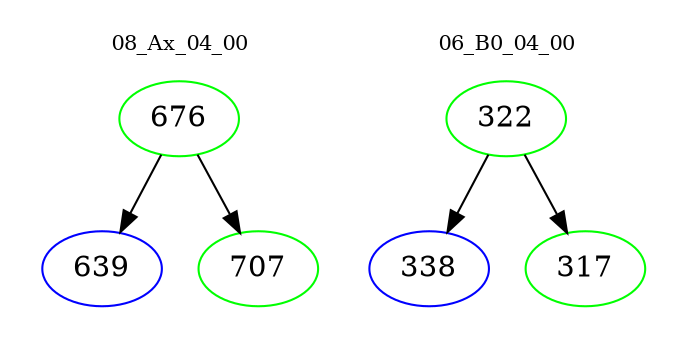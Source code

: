 digraph{
subgraph cluster_0 {
color = white
label = "08_Ax_04_00";
fontsize=10;
T0_676 [label="676", color="green"]
T0_676 -> T0_639 [color="black"]
T0_639 [label="639", color="blue"]
T0_676 -> T0_707 [color="black"]
T0_707 [label="707", color="green"]
}
subgraph cluster_1 {
color = white
label = "06_B0_04_00";
fontsize=10;
T1_322 [label="322", color="green"]
T1_322 -> T1_338 [color="black"]
T1_338 [label="338", color="blue"]
T1_322 -> T1_317 [color="black"]
T1_317 [label="317", color="green"]
}
}
